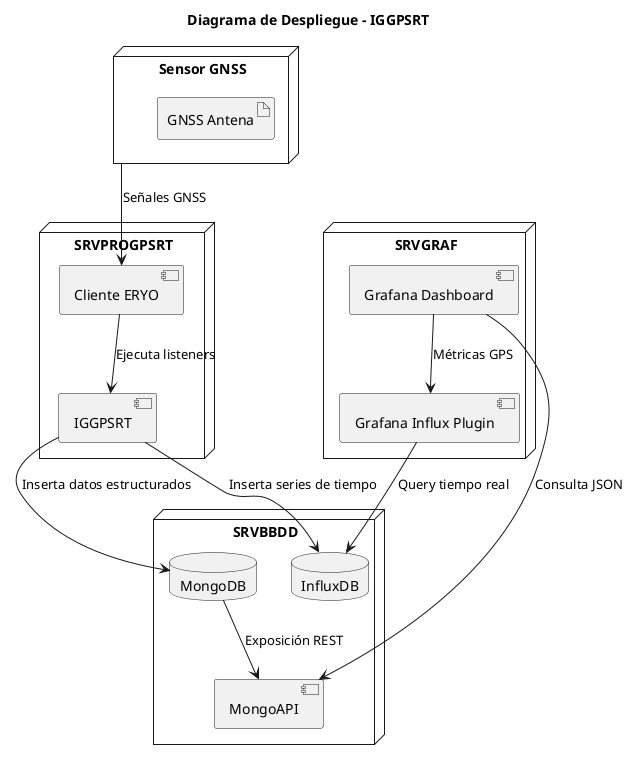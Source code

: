 @startuml mongo_api
title Diagrama de Despliegue - IGGPSRT


node "Sensor GNSS" as gnss {
  artifact "GNSS Antena"
}

node "SRVPROGPSRT" {
    component "Cliente ERYO"
    component "IGGPSRT"
}

node "SRVBBDD" {
    database "InfluxDB"
    database "MongoDB"
    component "MongoAPI"
}

node "SRVGRAF" {
    component "Grafana Dashboard"
    component "Grafana Influx Plugin"
}

gnss --> "Cliente ERYO" : Señales GNSS
"Cliente ERYO" --> IGGPSRT : Ejecuta listeners

IGGPSRT --> InfluxDB : Inserta series de tiempo
IGGPSRT --> MongoDB : Inserta datos estructurados

MongoDB --> MongoAPI : Exposición REST
"Grafana Dashboard" --> MongoAPI : Consulta JSON

"Grafana Influx Plugin" --> InfluxDB : Query tiempo real
"Grafana Dashboard" --> "Grafana Influx Plugin" : Métricas GPS

@enduml
